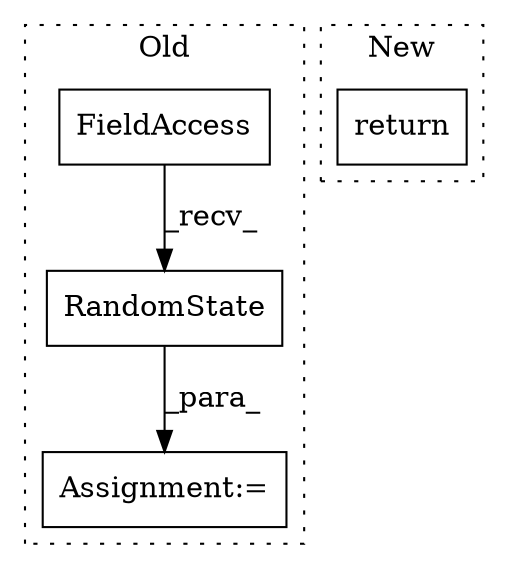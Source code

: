 digraph G {
subgraph cluster0 {
1 [label="RandomState" a="32" s="351,367" l="12,1" shape="box"];
3 [label="FieldAccess" a="22" s="338" l="12" shape="box"];
4 [label="Assignment:=" a="7" s="337" l="1" shape="box"];
label = "Old";
style="dotted";
}
subgraph cluster1 {
2 [label="return" a="41" s="1359" l="7" shape="box"];
label = "New";
style="dotted";
}
1 -> 4 [label="_para_"];
3 -> 1 [label="_recv_"];
}